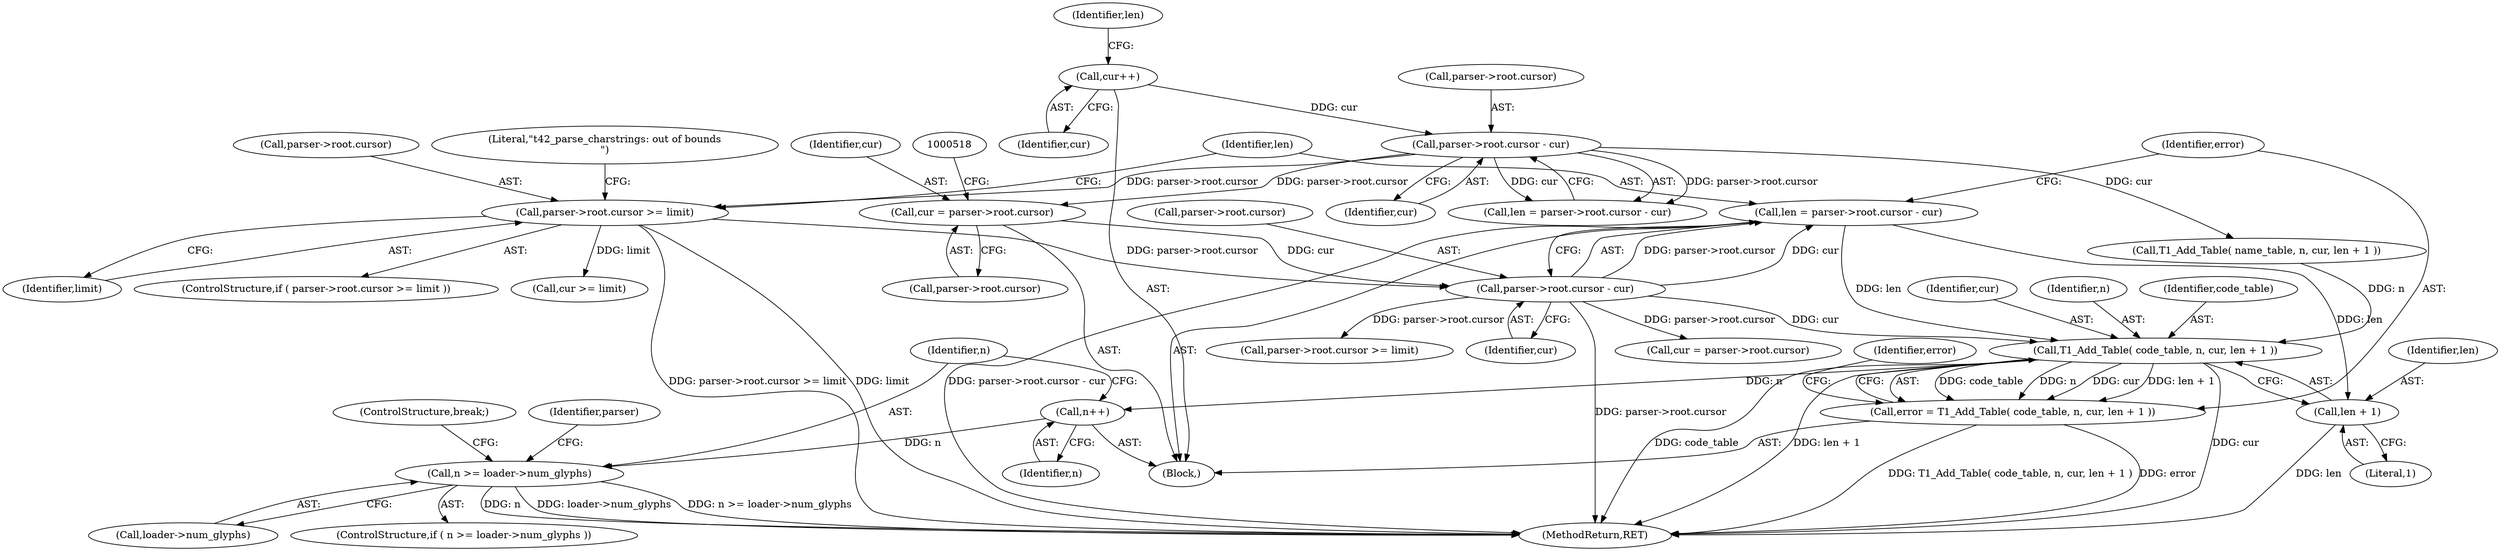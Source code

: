 digraph "0_savannah_73be9f9ab67842cfbec36ee99e8d2301434c84ca_0@integer" {
"1000537" [label="(Call,len = parser->root.cursor - cur)"];
"1000539" [label="(Call,parser->root.cursor - cur)"];
"1000522" [label="(Call,parser->root.cursor >= limit)"];
"1000456" [label="(Call,parser->root.cursor - cur)"];
"1000452" [label="(Call,cur++)"];
"1000510" [label="(Call,cur = parser->root.cursor)"];
"1000548" [label="(Call,T1_Add_Table( code_table, n, cur, len + 1 ))"];
"1000546" [label="(Call,error = T1_Add_Table( code_table, n, cur, len + 1 ))"];
"1000567" [label="(Call,n++)"];
"1000570" [label="(Call,n >= loader->num_glyphs)"];
"1000552" [label="(Call,len + 1)"];
"1000531" [label="(Literal,\"t42_parse_charstrings: out of bounds\n\")"];
"1000369" [label="(Block,)"];
"1000465" [label="(Call,T1_Add_Table( name_table, n, cur, len + 1 ))"];
"1000510" [label="(Call,cur = parser->root.cursor)"];
"1000457" [label="(Call,parser->root.cursor)"];
"1000554" [label="(Literal,1)"];
"1000452" [label="(Call,cur++)"];
"1000553" [label="(Identifier,len)"];
"1000537" [label="(Call,len = parser->root.cursor - cur)"];
"1000570" [label="(Call,n >= loader->num_glyphs)"];
"1000545" [label="(Identifier,cur)"];
"1000528" [label="(Identifier,limit)"];
"1000539" [label="(Call,parser->root.cursor - cur)"];
"1000549" [label="(Identifier,code_table)"];
"1000462" [label="(Identifier,cur)"];
"1000456" [label="(Call,parser->root.cursor - cur)"];
"1000572" [label="(Call,loader->num_glyphs)"];
"1000538" [label="(Identifier,len)"];
"1000552" [label="(Call,len + 1)"];
"1000422" [label="(Call,parser->root.cursor >= limit)"];
"1000571" [label="(Identifier,n)"];
"1000512" [label="(Call,parser->root.cursor)"];
"1000522" [label="(Call,parser->root.cursor >= limit)"];
"1000511" [label="(Identifier,cur)"];
"1000546" [label="(Call,error = T1_Add_Table( code_table, n, cur, len + 1 ))"];
"1000371" [label="(Identifier,parser)"];
"1000523" [label="(Call,parser->root.cursor)"];
"1000547" [label="(Identifier,error)"];
"1000575" [label="(ControlStructure,break;)"];
"1000567" [label="(Call,n++)"];
"1000540" [label="(Call,parser->root.cursor)"];
"1000521" [label="(ControlStructure,if ( parser->root.cursor >= limit ))"];
"1000568" [label="(Identifier,n)"];
"1000453" [label="(Identifier,cur)"];
"1000576" [label="(MethodReturn,RET)"];
"1000548" [label="(Call,T1_Add_Table( code_table, n, cur, len + 1 ))"];
"1000551" [label="(Identifier,cur)"];
"1000380" [label="(Call,cur >= limit)"];
"1000454" [label="(Call,len = parser->root.cursor - cur)"];
"1000455" [label="(Identifier,len)"];
"1000550" [label="(Identifier,n)"];
"1000569" [label="(ControlStructure,if ( n >= loader->num_glyphs ))"];
"1000556" [label="(Identifier,error)"];
"1000372" [label="(Call,cur = parser->root.cursor)"];
"1000537" -> "1000369"  [label="AST: "];
"1000537" -> "1000539"  [label="CFG: "];
"1000538" -> "1000537"  [label="AST: "];
"1000539" -> "1000537"  [label="AST: "];
"1000547" -> "1000537"  [label="CFG: "];
"1000537" -> "1000576"  [label="DDG: parser->root.cursor - cur"];
"1000539" -> "1000537"  [label="DDG: parser->root.cursor"];
"1000539" -> "1000537"  [label="DDG: cur"];
"1000537" -> "1000548"  [label="DDG: len"];
"1000537" -> "1000552"  [label="DDG: len"];
"1000539" -> "1000545"  [label="CFG: "];
"1000540" -> "1000539"  [label="AST: "];
"1000545" -> "1000539"  [label="AST: "];
"1000539" -> "1000576"  [label="DDG: parser->root.cursor"];
"1000539" -> "1000372"  [label="DDG: parser->root.cursor"];
"1000539" -> "1000422"  [label="DDG: parser->root.cursor"];
"1000522" -> "1000539"  [label="DDG: parser->root.cursor"];
"1000510" -> "1000539"  [label="DDG: cur"];
"1000539" -> "1000548"  [label="DDG: cur"];
"1000522" -> "1000521"  [label="AST: "];
"1000522" -> "1000528"  [label="CFG: "];
"1000523" -> "1000522"  [label="AST: "];
"1000528" -> "1000522"  [label="AST: "];
"1000531" -> "1000522"  [label="CFG: "];
"1000538" -> "1000522"  [label="CFG: "];
"1000522" -> "1000576"  [label="DDG: parser->root.cursor >= limit"];
"1000522" -> "1000576"  [label="DDG: limit"];
"1000522" -> "1000380"  [label="DDG: limit"];
"1000456" -> "1000522"  [label="DDG: parser->root.cursor"];
"1000456" -> "1000454"  [label="AST: "];
"1000456" -> "1000462"  [label="CFG: "];
"1000457" -> "1000456"  [label="AST: "];
"1000462" -> "1000456"  [label="AST: "];
"1000454" -> "1000456"  [label="CFG: "];
"1000456" -> "1000454"  [label="DDG: parser->root.cursor"];
"1000456" -> "1000454"  [label="DDG: cur"];
"1000452" -> "1000456"  [label="DDG: cur"];
"1000456" -> "1000465"  [label="DDG: cur"];
"1000456" -> "1000510"  [label="DDG: parser->root.cursor"];
"1000452" -> "1000369"  [label="AST: "];
"1000452" -> "1000453"  [label="CFG: "];
"1000453" -> "1000452"  [label="AST: "];
"1000455" -> "1000452"  [label="CFG: "];
"1000510" -> "1000369"  [label="AST: "];
"1000510" -> "1000512"  [label="CFG: "];
"1000511" -> "1000510"  [label="AST: "];
"1000512" -> "1000510"  [label="AST: "];
"1000518" -> "1000510"  [label="CFG: "];
"1000548" -> "1000546"  [label="AST: "];
"1000548" -> "1000552"  [label="CFG: "];
"1000549" -> "1000548"  [label="AST: "];
"1000550" -> "1000548"  [label="AST: "];
"1000551" -> "1000548"  [label="AST: "];
"1000552" -> "1000548"  [label="AST: "];
"1000546" -> "1000548"  [label="CFG: "];
"1000548" -> "1000576"  [label="DDG: cur"];
"1000548" -> "1000576"  [label="DDG: code_table"];
"1000548" -> "1000576"  [label="DDG: len + 1"];
"1000548" -> "1000546"  [label="DDG: code_table"];
"1000548" -> "1000546"  [label="DDG: n"];
"1000548" -> "1000546"  [label="DDG: cur"];
"1000548" -> "1000546"  [label="DDG: len + 1"];
"1000465" -> "1000548"  [label="DDG: n"];
"1000548" -> "1000567"  [label="DDG: n"];
"1000546" -> "1000369"  [label="AST: "];
"1000547" -> "1000546"  [label="AST: "];
"1000556" -> "1000546"  [label="CFG: "];
"1000546" -> "1000576"  [label="DDG: T1_Add_Table( code_table, n, cur, len + 1 )"];
"1000546" -> "1000576"  [label="DDG: error"];
"1000567" -> "1000369"  [label="AST: "];
"1000567" -> "1000568"  [label="CFG: "];
"1000568" -> "1000567"  [label="AST: "];
"1000571" -> "1000567"  [label="CFG: "];
"1000567" -> "1000570"  [label="DDG: n"];
"1000570" -> "1000569"  [label="AST: "];
"1000570" -> "1000572"  [label="CFG: "];
"1000571" -> "1000570"  [label="AST: "];
"1000572" -> "1000570"  [label="AST: "];
"1000371" -> "1000570"  [label="CFG: "];
"1000575" -> "1000570"  [label="CFG: "];
"1000570" -> "1000576"  [label="DDG: n"];
"1000570" -> "1000576"  [label="DDG: loader->num_glyphs"];
"1000570" -> "1000576"  [label="DDG: n >= loader->num_glyphs"];
"1000552" -> "1000554"  [label="CFG: "];
"1000553" -> "1000552"  [label="AST: "];
"1000554" -> "1000552"  [label="AST: "];
"1000552" -> "1000576"  [label="DDG: len"];
}
